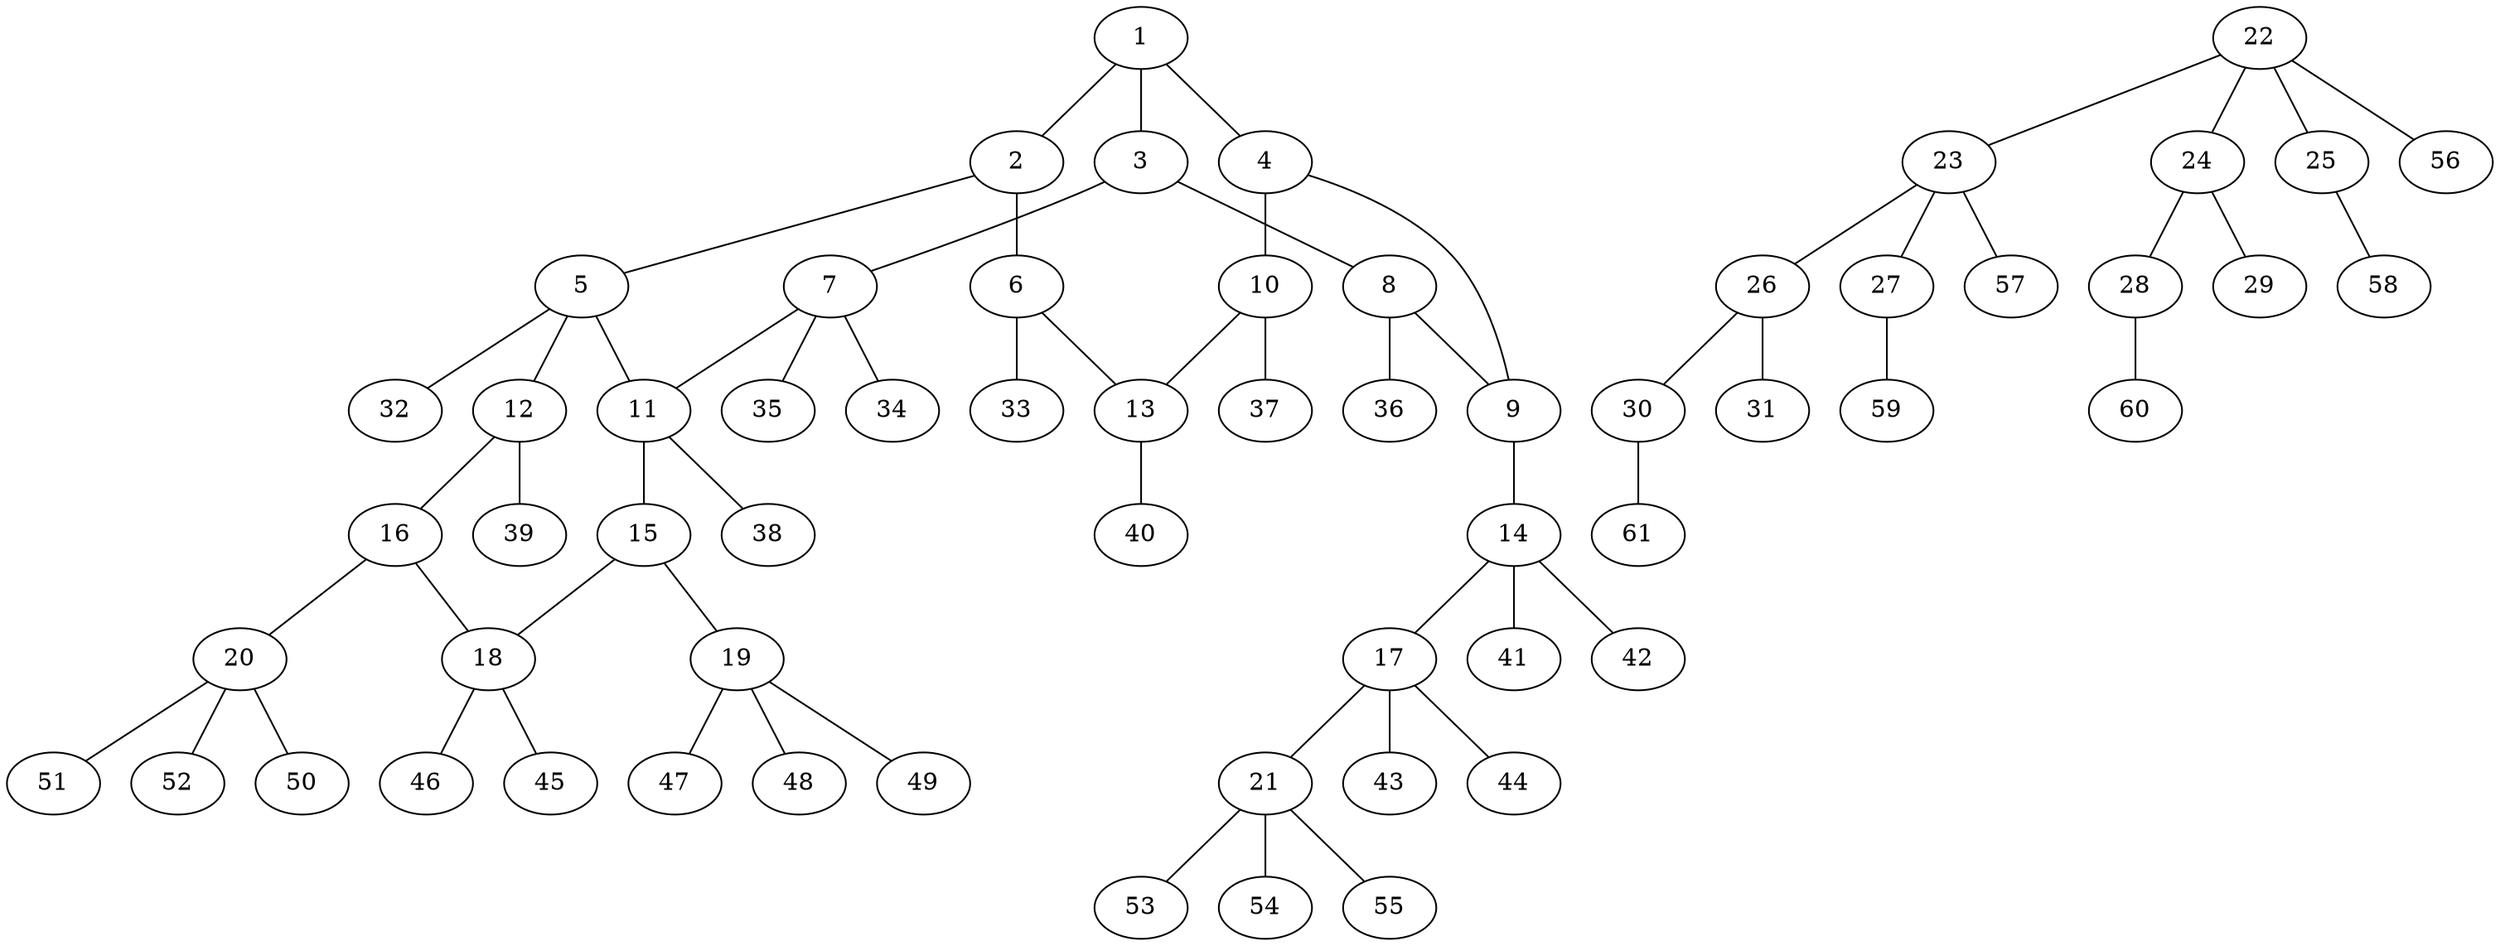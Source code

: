 graph molecule_4333 {
	1	 [chem=C];
	2	 [chem=C];
	1 -- 2	 [valence=2];
	3	 [chem=C];
	1 -- 3	 [valence=1];
	4	 [chem=C];
	1 -- 4	 [valence=1];
	5	 [chem=C];
	2 -- 5	 [valence=1];
	6	 [chem=C];
	2 -- 6	 [valence=1];
	7	 [chem=C];
	3 -- 7	 [valence=1];
	8	 [chem=C];
	3 -- 8	 [valence=2];
	9	 [chem=N];
	4 -- 9	 [valence=1];
	10	 [chem=C];
	4 -- 10	 [valence=2];
	11	 [chem=C];
	5 -- 11	 [valence=1];
	12	 [chem=C];
	5 -- 12	 [valence=1];
	32	 [chem=H];
	5 -- 32	 [valence=1];
	13	 [chem=C];
	6 -- 13	 [valence=2];
	33	 [chem=H];
	6 -- 33	 [valence=1];
	7 -- 11	 [valence=1];
	34	 [chem=H];
	7 -- 34	 [valence=1];
	35	 [chem=H];
	7 -- 35	 [valence=1];
	8 -- 9	 [valence=1];
	36	 [chem=H];
	8 -- 36	 [valence=1];
	14	 [chem=C];
	9 -- 14	 [valence=1];
	10 -- 13	 [valence=1];
	37	 [chem=H];
	10 -- 37	 [valence=1];
	15	 [chem=N];
	11 -- 15	 [valence=1];
	38	 [chem=H];
	11 -- 38	 [valence=1];
	16	 [chem=C];
	12 -- 16	 [valence=2];
	39	 [chem=H];
	12 -- 39	 [valence=1];
	40	 [chem=H];
	13 -- 40	 [valence=1];
	17	 [chem=C];
	14 -- 17	 [valence=1];
	41	 [chem=H];
	14 -- 41	 [valence=1];
	42	 [chem=H];
	14 -- 42	 [valence=1];
	18	 [chem=C];
	15 -- 18	 [valence=1];
	19	 [chem=C];
	15 -- 19	 [valence=1];
	16 -- 18	 [valence=1];
	20	 [chem=C];
	16 -- 20	 [valence=1];
	21	 [chem=C];
	17 -- 21	 [valence=1];
	43	 [chem=H];
	17 -- 43	 [valence=1];
	44	 [chem=H];
	17 -- 44	 [valence=1];
	45	 [chem=H];
	18 -- 45	 [valence=1];
	46	 [chem=H];
	18 -- 46	 [valence=1];
	47	 [chem=H];
	19 -- 47	 [valence=1];
	48	 [chem=H];
	19 -- 48	 [valence=1];
	49	 [chem=H];
	19 -- 49	 [valence=1];
	50	 [chem=H];
	20 -- 50	 [valence=1];
	51	 [chem=H];
	20 -- 51	 [valence=1];
	52	 [chem=H];
	20 -- 52	 [valence=1];
	53	 [chem=H];
	21 -- 53	 [valence=1];
	54	 [chem=H];
	21 -- 54	 [valence=1];
	55	 [chem=H];
	21 -- 55	 [valence=1];
	22	 [chem=C];
	23	 [chem=C];
	22 -- 23	 [valence=1];
	24	 [chem=C];
	22 -- 24	 [valence=1];
	25	 [chem=O];
	22 -- 25	 [valence=1];
	56	 [chem=H];
	22 -- 56	 [valence=1];
	26	 [chem=C];
	23 -- 26	 [valence=1];
	27	 [chem=O];
	23 -- 27	 [valence=1];
	57	 [chem=H];
	23 -- 57	 [valence=1];
	28	 [chem=O];
	24 -- 28	 [valence=1];
	29	 [chem=O];
	24 -- 29	 [valence=2];
	58	 [chem=H];
	25 -- 58	 [valence=1];
	30	 [chem=O];
	26 -- 30	 [valence=1];
	31	 [chem=O];
	26 -- 31	 [valence=2];
	59	 [chem=H];
	27 -- 59	 [valence=1];
	60	 [chem=H];
	28 -- 60	 [valence=1];
	61	 [chem=H];
	30 -- 61	 [valence=1];
}
